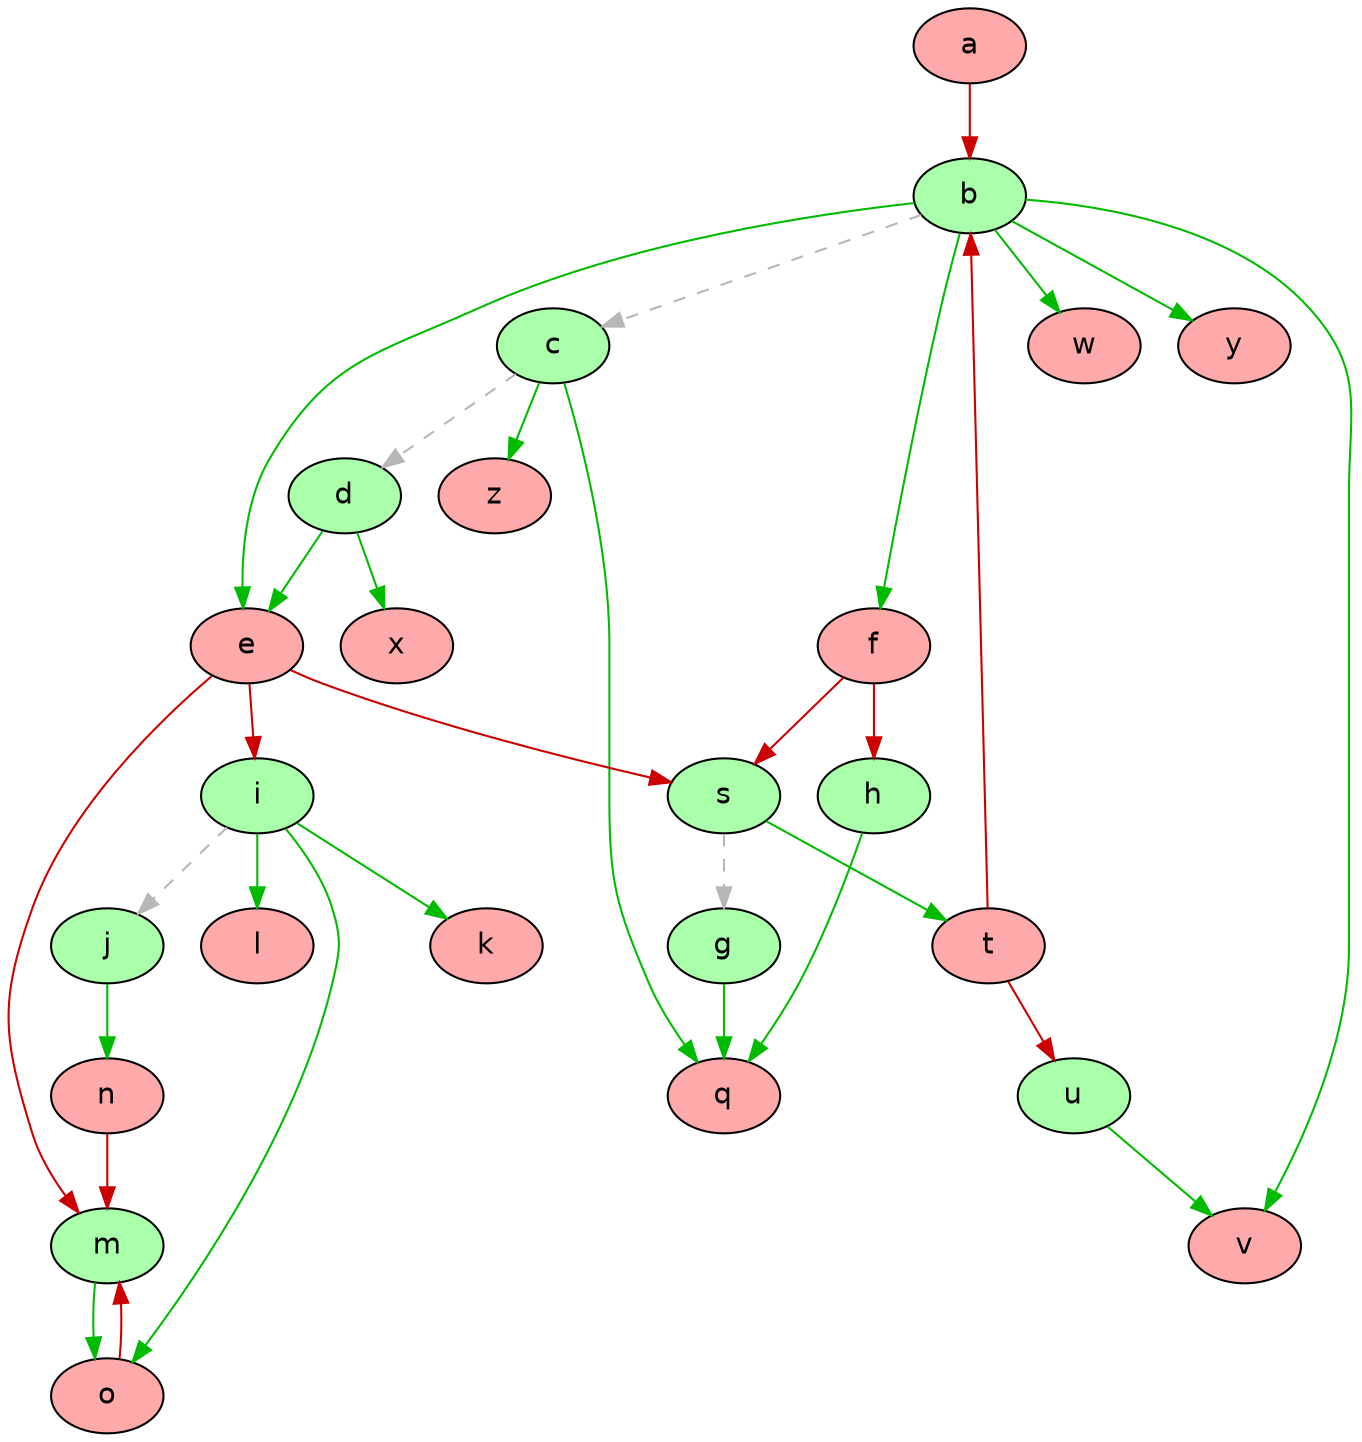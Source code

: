 digraph G {
  node [shape=oval style=filled fontname=Helvetica fontsize=14]
  node [fillcolor="#AAFFAA" fontcolor="#000000"] b c d s g h i j m u;
  node [fillcolor="#FFAAAA" fontcolor="#000000"] a t e f k l o n q v w x y z;
  edge [dir=forward, color="#CC0000", style="solid"]
        "a" -> "b";
        "t" -> "b";
        "f" -> "h";
        "e" -> "i";
        "e" -> "m";
        "o" -> "m";
        "n" -> "m";
        "e" -> "s";
        "f" -> "s";
        "t" -> "u";
  edge [dir=forward, color="#b7b7b7", style="dashed"]
        "b" -> "c";
        "c" -> "d";
        "s" -> "g";
        "i" -> "j";
  edge [dir=forward, color="#00BB00", style="solid"]
        "b" -> "e";
        "d" -> "e";
        "b" -> "f";
        "i" -> "k";
        "i" -> "l";
        "j" -> "n";
        "i" -> "o";
        "m" -> "o";
        "g" -> "q";
        "h" -> "q";
        "c" -> "q";
        "s" -> "t";
        "b" -> "v";
        "u" -> "v";
        "b" -> "w";
        "d" -> "x";
        "b" -> "y";
        "c" -> "z";
}
